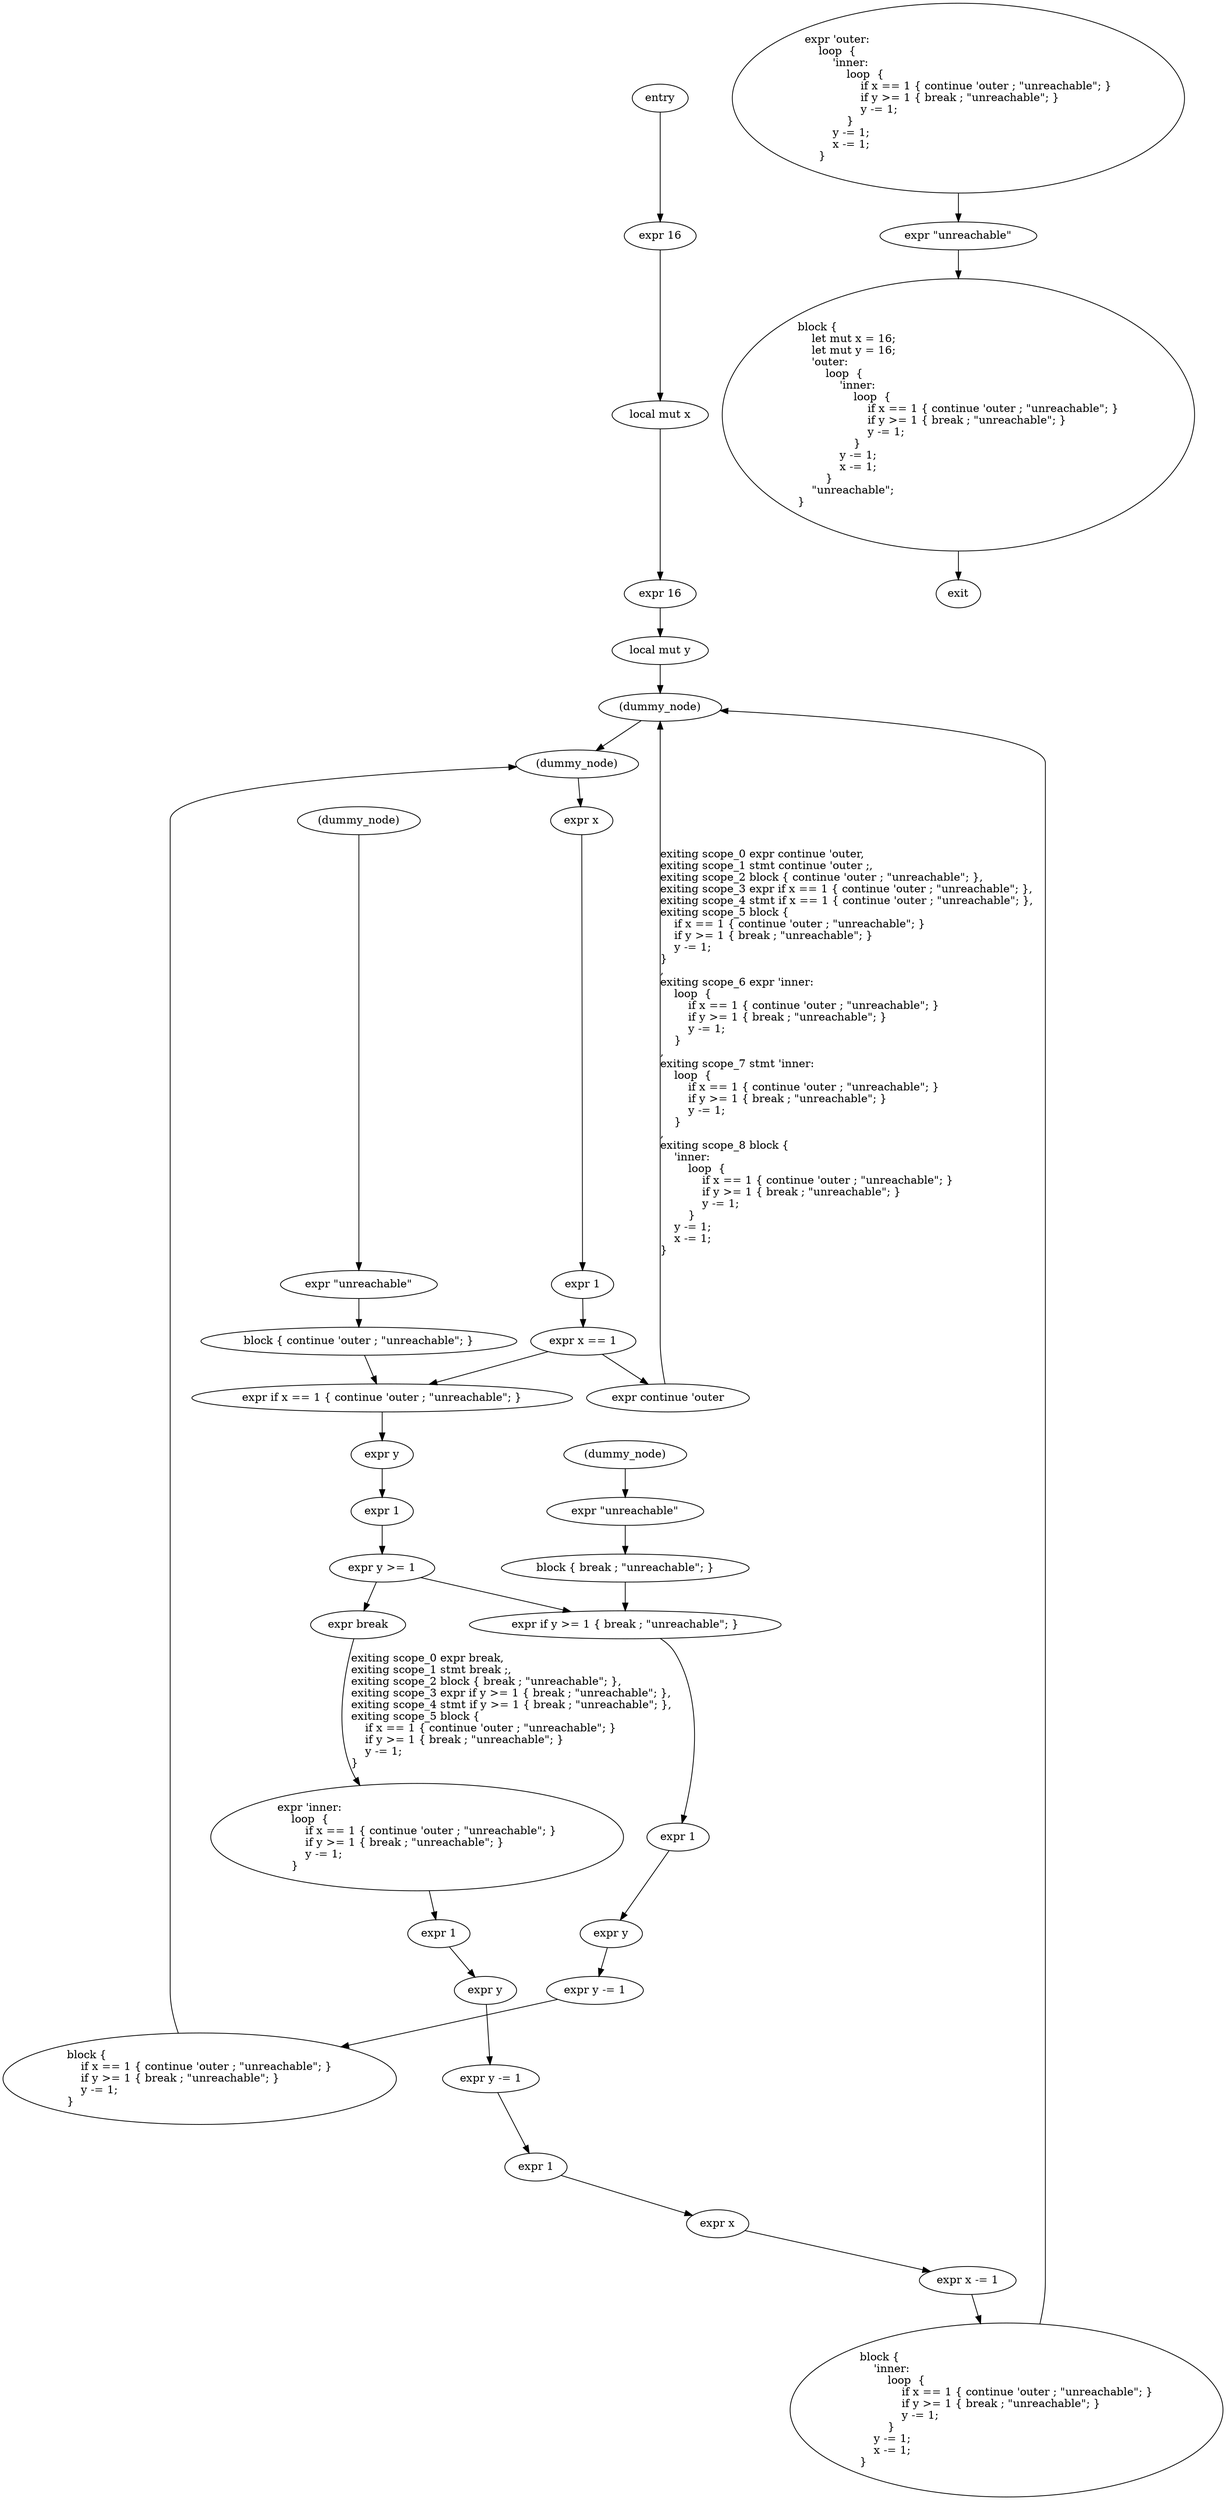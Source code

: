 digraph block {
    N0[label="entry"];
    N1[label="exit"];
    N2[label="expr 16"];
    N3[label="local mut x"];
    N4[label="expr 16"];
    N5[label="local mut y"];
    N6[label="(dummy_node)"];
    N7[label="expr \'outer:\l    loop  {\l        \'inner:\l            loop  {\l                if x == 1 { continue \'outer ; \"unreachable\"; }\l                if y >= 1 { break ; \"unreachable\"; }\l                y -= 1;\l            }\l        y -= 1;\l        x -= 1;\l    }\l"];
    N8[label="(dummy_node)"];
    N9[label="expr \'inner:\l    loop  {\l        if x == 1 { continue \'outer ; \"unreachable\"; }\l        if y >= 1 { break ; \"unreachable\"; }\l        y -= 1;\l    }\l"];
    N10[label="expr x"];
    N11[label="expr 1"];
    N12[label="expr x == 1"];
    N13[label="expr continue \'outer"];
    N14[label="(dummy_node)"];
    N15[label="expr \"unreachable\""];
    N16[label="block { continue \'outer ; \"unreachable\"; }"];
    N17[label="expr if x == 1 { continue \'outer ; \"unreachable\"; }"];
    N18[label="expr y"];
    N19[label="expr 1"];
    N20[label="expr y >= 1"];
    N21[label="expr break"];
    N22[label="(dummy_node)"];
    N23[label="expr \"unreachable\""];
    N24[label="block { break ; \"unreachable\"; }"];
    N25[label="expr if y >= 1 { break ; \"unreachable\"; }"];
    N26[label="expr 1"];
    N27[label="expr y"];
    N28[label="expr y -= 1"];
    N29[label="block {\l    if x == 1 { continue \'outer ; \"unreachable\"; }\l    if y >= 1 { break ; \"unreachable\"; }\l    y -= 1;\l}\l"];
    N30[label="expr 1"];
    N31[label="expr y"];
    N32[label="expr y -= 1"];
    N33[label="expr 1"];
    N34[label="expr x"];
    N35[label="expr x -= 1"];
    N36[label="block {\l    \'inner:\l        loop  {\l            if x == 1 { continue \'outer ; \"unreachable\"; }\l            if y >= 1 { break ; \"unreachable\"; }\l            y -= 1;\l        }\l    y -= 1;\l    x -= 1;\l}\l"];
    N37[label="expr \"unreachable\""];
    N38[label="block {\l    let mut x = 16;\l    let mut y = 16;\l    \'outer:\l        loop  {\l            \'inner:\l                loop  {\l                    if x == 1 { continue \'outer ; \"unreachable\"; }\l                    if y >= 1 { break ; \"unreachable\"; }\l                    y -= 1;\l                }\l            y -= 1;\l            x -= 1;\l        }\l    \"unreachable\";\l}\l"];
    N0 -> N2;
    N2 -> N3;
    N3 -> N4;
    N4 -> N5;
    N5 -> N6;
    N6 -> N8;
    N8 -> N10;
    N10 -> N11;
    N11 -> N12;
    N12 -> N13;
    N13 -> N6[label="exiting scope_0 expr continue \'outer,\lexiting scope_1 stmt continue \'outer ;,\lexiting scope_2 block { continue \'outer ; \"unreachable\"; },\lexiting scope_3 expr if x == 1 { continue \'outer ; \"unreachable\"; },\lexiting scope_4 stmt if x == 1 { continue \'outer ; \"unreachable\"; },\lexiting scope_5 block {\l    if x == 1 { continue \'outer ; \"unreachable\"; }\l    if y >= 1 { break ; \"unreachable\"; }\l    y -= 1;\l}\l,\lexiting scope_6 expr \'inner:\l    loop  {\l        if x == 1 { continue \'outer ; \"unreachable\"; }\l        if y >= 1 { break ; \"unreachable\"; }\l        y -= 1;\l    }\l,\lexiting scope_7 stmt \'inner:\l    loop  {\l        if x == 1 { continue \'outer ; \"unreachable\"; }\l        if y >= 1 { break ; \"unreachable\"; }\l        y -= 1;\l    }\l,\lexiting scope_8 block {\l    \'inner:\l        loop  {\l            if x == 1 { continue \'outer ; \"unreachable\"; }\l            if y >= 1 { break ; \"unreachable\"; }\l            y -= 1;\l        }\l    y -= 1;\l    x -= 1;\l}\l"];
    N14 -> N15;
    N15 -> N16;
    N12 -> N17;
    N16 -> N17;
    N17 -> N18;
    N18 -> N19;
    N19 -> N20;
    N20 -> N21;
    N21 -> N9[label="exiting scope_0 expr break,\lexiting scope_1 stmt break ;,\lexiting scope_2 block { break ; \"unreachable\"; },\lexiting scope_3 expr if y >= 1 { break ; \"unreachable\"; },\lexiting scope_4 stmt if y >= 1 { break ; \"unreachable\"; },\lexiting scope_5 block {\l    if x == 1 { continue \'outer ; \"unreachable\"; }\l    if y >= 1 { break ; \"unreachable\"; }\l    y -= 1;\l}\l"];
    N22 -> N23;
    N23 -> N24;
    N20 -> N25;
    N24 -> N25;
    N25 -> N26;
    N26 -> N27;
    N27 -> N28;
    N28 -> N29;
    N29 -> N8;
    N9 -> N30;
    N30 -> N31;
    N31 -> N32;
    N32 -> N33;
    N33 -> N34;
    N34 -> N35;
    N35 -> N36;
    N36 -> N6;
    N7 -> N37;
    N37 -> N38;
    N38 -> N1;
}
